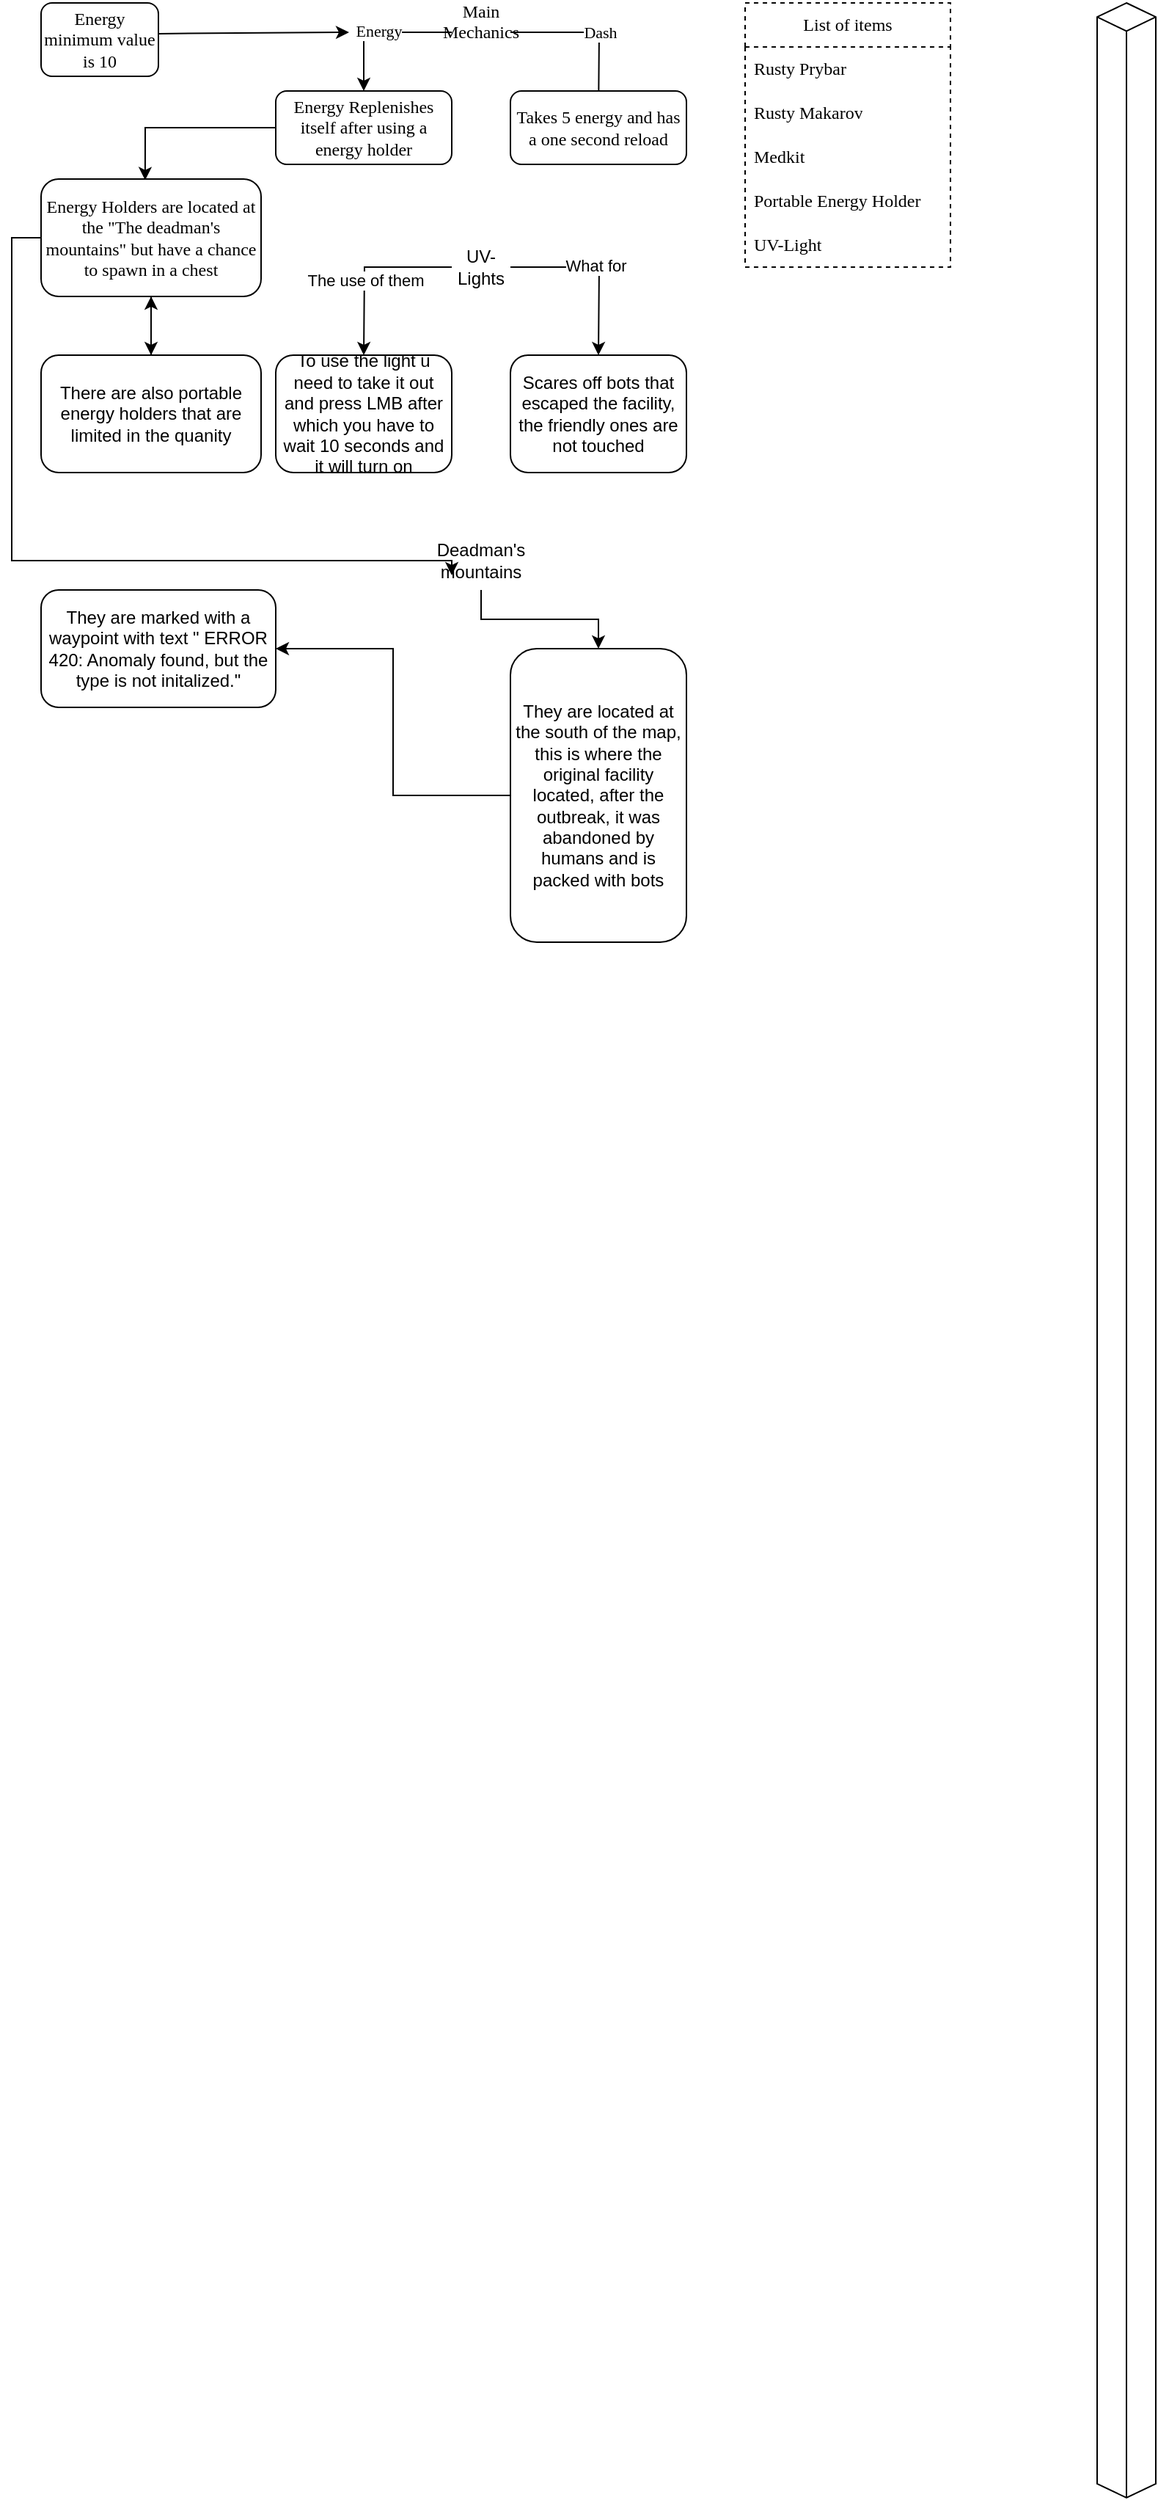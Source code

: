 <mxfile version="24.2.2" type="github">
  <diagram name="Strona-1" id="uI2bXab8AUj78JsQwhyn">
    <mxGraphModel dx="834" dy="428" grid="1" gridSize="10" guides="1" tooltips="1" connect="1" arrows="1" fold="1" page="1" pageScale="1" pageWidth="827" pageHeight="1169" math="0" shadow="0">
      <root>
        <mxCell id="0" />
        <mxCell id="1" parent="0" />
        <mxCell id="OVItRbxoTBf1ethGUC-Q-3" value="Dash" style="edgeStyle=orthogonalEdgeStyle;rounded=0;orthogonalLoop=1;jettySize=auto;html=1;exitX=1;exitY=0.5;exitDx=0;exitDy=0;fontFamily=Tahoma;horizontal=1;" parent="1" source="OVItRbxoTBf1ethGUC-Q-1" edge="1">
          <mxGeometry relative="1" as="geometry">
            <mxPoint x="420" y="200" as="targetPoint" />
            <mxPoint x="360" y="140" as="sourcePoint" />
          </mxGeometry>
        </mxCell>
        <mxCell id="OVItRbxoTBf1ethGUC-Q-4" value="Energy" style="edgeStyle=orthogonalEdgeStyle;rounded=0;orthogonalLoop=1;jettySize=auto;html=1;fontFamily=Tahoma;horizontal=1;" parent="1" source="OVItRbxoTBf1ethGUC-Q-1" target="OVItRbxoTBf1ethGUC-Q-5" edge="1">
          <mxGeometry x="-0.004" y="-1" relative="1" as="geometry">
            <mxPoint x="260" y="200" as="targetPoint" />
            <Array as="points">
              <mxPoint x="260" y="140" />
            </Array>
            <mxPoint as="offset" />
          </mxGeometry>
        </mxCell>
        <mxCell id="OVItRbxoTBf1ethGUC-Q-1" value="Main Mechanics&lt;div&gt;&lt;br&gt;&lt;/div&gt;" style="text;html=1;align=center;verticalAlign=middle;whiteSpace=wrap;rounded=0;fontFamily=Tahoma;horizontal=1;" parent="1" vertex="1">
          <mxGeometry x="320" y="120" width="40" height="40" as="geometry" />
        </mxCell>
        <mxCell id="OVItRbxoTBf1ethGUC-Q-5" value="Energy Replenishes itself after using a energy holder" style="rounded=1;whiteSpace=wrap;html=1;fontFamily=Tahoma;horizontal=1;" parent="1" vertex="1">
          <mxGeometry x="200" y="180" width="120" height="50" as="geometry" />
        </mxCell>
        <mxCell id="OVItRbxoTBf1ethGUC-Q-6" value="Takes 5 energy and has a one second reload" style="rounded=1;whiteSpace=wrap;html=1;fontFamily=Tahoma;horizontal=1;" parent="1" vertex="1">
          <mxGeometry x="360" y="180" width="120" height="50" as="geometry" />
        </mxCell>
        <mxCell id="jzNnugBUa8Sxr_mmBCBc-9" style="edgeStyle=orthogonalEdgeStyle;rounded=0;orthogonalLoop=1;jettySize=auto;html=1;exitX=0.5;exitY=1;exitDx=0;exitDy=0;entryX=0.5;entryY=0;entryDx=0;entryDy=0;" parent="1" source="OVItRbxoTBf1ethGUC-Q-8" target="jzNnugBUa8Sxr_mmBCBc-10" edge="1">
          <mxGeometry relative="1" as="geometry">
            <mxPoint x="120" y="360" as="targetPoint" />
            <mxPoint x="130" y="330" as="sourcePoint" />
          </mxGeometry>
        </mxCell>
        <mxCell id="MONSNDeDBv9v0uFeOozm-7" style="edgeStyle=orthogonalEdgeStyle;rounded=0;orthogonalLoop=1;jettySize=auto;html=1;entryX=0;entryY=0.75;entryDx=0;entryDy=0;" edge="1" parent="1" source="OVItRbxoTBf1ethGUC-Q-8" target="MONSNDeDBv9v0uFeOozm-9">
          <mxGeometry relative="1" as="geometry">
            <mxPoint x="320" y="540" as="targetPoint" />
            <Array as="points">
              <mxPoint x="20" y="280" />
              <mxPoint x="20" y="500" />
            </Array>
          </mxGeometry>
        </mxCell>
        <mxCell id="OVItRbxoTBf1ethGUC-Q-8" value="Energy Holders are located at the &quot;The deadman&#39;s mountains&quot; but have a chance to spawn in a ches&lt;span style=&quot;background-color: initial;&quot;&gt;t&lt;/span&gt;" style="rounded=1;whiteSpace=wrap;html=1;fontFamily=Tahoma;horizontal=1;" parent="1" vertex="1">
          <mxGeometry x="40" y="240" width="150" height="80" as="geometry" />
        </mxCell>
        <mxCell id="OVItRbxoTBf1ethGUC-Q-9" style="edgeStyle=orthogonalEdgeStyle;rounded=0;orthogonalLoop=1;jettySize=auto;html=1;exitX=0;exitY=0.5;exitDx=0;exitDy=0;entryX=0.473;entryY=0.01;entryDx=0;entryDy=0;entryPerimeter=0;" parent="1" source="OVItRbxoTBf1ethGUC-Q-5" target="OVItRbxoTBf1ethGUC-Q-8" edge="1">
          <mxGeometry relative="1" as="geometry" />
        </mxCell>
        <mxCell id="jzNnugBUa8Sxr_mmBCBc-2" style="edgeStyle=orthogonalEdgeStyle;rounded=0;orthogonalLoop=1;jettySize=auto;html=1;exitX=0.999;exitY=0.419;exitDx=0;exitDy=0;exitPerimeter=0;" parent="1" source="jzNnugBUa8Sxr_mmBCBc-1" edge="1">
          <mxGeometry relative="1" as="geometry">
            <mxPoint x="250" y="140" as="targetPoint" />
            <Array as="points">
              <mxPoint x="250" y="140" />
            </Array>
          </mxGeometry>
        </mxCell>
        <mxCell id="jzNnugBUa8Sxr_mmBCBc-1" value="Energy minimum value is 10" style="rounded=1;whiteSpace=wrap;html=1;fontFamily=Tahoma;horizontal=1;" parent="1" vertex="1">
          <mxGeometry x="40" y="120" width="80" height="50" as="geometry" />
        </mxCell>
        <mxCell id="jzNnugBUa8Sxr_mmBCBc-3" value="List of items" style="swimlane;fontStyle=0;childLayout=stackLayout;horizontal=1;startSize=30;horizontalStack=0;resizeParent=1;resizeParentMax=0;resizeLast=0;collapsible=1;marginBottom=0;whiteSpace=wrap;html=1;dashed=1;fontFamily=Tahoma;" parent="1" vertex="1">
          <mxGeometry x="520" y="120" width="140" height="180" as="geometry">
            <mxRectangle x="520" y="120" width="100" height="30" as="alternateBounds" />
          </mxGeometry>
        </mxCell>
        <mxCell id="jzNnugBUa8Sxr_mmBCBc-4" value="Rusty Prybar" style="text;strokeColor=none;fillColor=none;align=left;verticalAlign=middle;spacingLeft=4;spacingRight=4;overflow=hidden;points=[[0,0.5],[1,0.5]];portConstraint=eastwest;rotatable=0;whiteSpace=wrap;html=1;fontFamily=Tahoma;horizontal=1;" parent="jzNnugBUa8Sxr_mmBCBc-3" vertex="1">
          <mxGeometry y="30" width="140" height="30" as="geometry" />
        </mxCell>
        <mxCell id="jzNnugBUa8Sxr_mmBCBc-5" value="Rusty Makarov" style="text;strokeColor=none;fillColor=none;align=left;verticalAlign=middle;spacingLeft=4;spacingRight=4;overflow=hidden;points=[[0,0.5],[1,0.5]];portConstraint=eastwest;rotatable=0;whiteSpace=wrap;html=1;fontFamily=Tahoma;horizontal=1;" parent="jzNnugBUa8Sxr_mmBCBc-3" vertex="1">
          <mxGeometry y="60" width="140" height="30" as="geometry" />
        </mxCell>
        <mxCell id="jzNnugBUa8Sxr_mmBCBc-6" value="Medkit" style="text;strokeColor=none;fillColor=none;align=left;verticalAlign=middle;spacingLeft=4;spacingRight=4;overflow=hidden;points=[[0,0.5],[1,0.5]];portConstraint=eastwest;rotatable=0;whiteSpace=wrap;html=1;fontFamily=Tahoma;horizontal=1;" parent="jzNnugBUa8Sxr_mmBCBc-3" vertex="1">
          <mxGeometry y="90" width="140" height="30" as="geometry" />
        </mxCell>
        <mxCell id="jzNnugBUa8Sxr_mmBCBc-7" value="Portable Energy Holder" style="text;strokeColor=none;fillColor=none;align=left;verticalAlign=middle;spacingLeft=4;spacingRight=4;overflow=hidden;points=[[0,0.5],[1,0.5]];portConstraint=eastwest;rotatable=0;whiteSpace=wrap;html=1;fontFamily=Tahoma;horizontal=1;" parent="jzNnugBUa8Sxr_mmBCBc-3" vertex="1">
          <mxGeometry y="120" width="140" height="30" as="geometry" />
        </mxCell>
        <mxCell id="jzNnugBUa8Sxr_mmBCBc-8" value="UV-Light" style="text;strokeColor=none;fillColor=none;align=left;verticalAlign=middle;spacingLeft=4;spacingRight=4;overflow=hidden;points=[[0,0.5],[1,0.5]];portConstraint=eastwest;rotatable=0;whiteSpace=wrap;html=1;fontFamily=Tahoma;horizontal=1;" parent="jzNnugBUa8Sxr_mmBCBc-3" vertex="1">
          <mxGeometry y="150" width="140" height="30" as="geometry" />
        </mxCell>
        <mxCell id="jzNnugBUa8Sxr_mmBCBc-18" value="" style="edgeStyle=orthogonalEdgeStyle;rounded=0;orthogonalLoop=1;jettySize=auto;html=1;" parent="1" source="jzNnugBUa8Sxr_mmBCBc-10" target="OVItRbxoTBf1ethGUC-Q-8" edge="1">
          <mxGeometry relative="1" as="geometry" />
        </mxCell>
        <mxCell id="jzNnugBUa8Sxr_mmBCBc-10" value="There are also portable energy holders that are limited in the quanity" style="rounded=1;whiteSpace=wrap;html=1;" parent="1" vertex="1">
          <mxGeometry x="40" y="360" width="150" height="80" as="geometry" />
        </mxCell>
        <mxCell id="jzNnugBUa8Sxr_mmBCBc-15" style="edgeStyle=orthogonalEdgeStyle;rounded=0;orthogonalLoop=1;jettySize=auto;html=1;" parent="1" source="jzNnugBUa8Sxr_mmBCBc-14" edge="1">
          <mxGeometry relative="1" as="geometry">
            <mxPoint x="260" y="360" as="targetPoint" />
          </mxGeometry>
        </mxCell>
        <mxCell id="jzNnugBUa8Sxr_mmBCBc-16" value="The use of them" style="edgeLabel;html=1;align=center;verticalAlign=middle;resizable=0;points=[];" parent="jzNnugBUa8Sxr_mmBCBc-15" vertex="1" connectable="0">
          <mxGeometry x="0.141" relative="1" as="geometry">
            <mxPoint as="offset" />
          </mxGeometry>
        </mxCell>
        <mxCell id="MONSNDeDBv9v0uFeOozm-1" style="edgeStyle=orthogonalEdgeStyle;rounded=0;orthogonalLoop=1;jettySize=auto;html=1;" edge="1" parent="1" source="jzNnugBUa8Sxr_mmBCBc-14">
          <mxGeometry relative="1" as="geometry">
            <mxPoint x="420" y="360" as="targetPoint" />
          </mxGeometry>
        </mxCell>
        <mxCell id="MONSNDeDBv9v0uFeOozm-2" value="What for" style="edgeLabel;html=1;align=center;verticalAlign=middle;resizable=0;points=[];" vertex="1" connectable="0" parent="MONSNDeDBv9v0uFeOozm-1">
          <mxGeometry x="-0.042" y="1" relative="1" as="geometry">
            <mxPoint as="offset" />
          </mxGeometry>
        </mxCell>
        <mxCell id="jzNnugBUa8Sxr_mmBCBc-14" value="UV-Lights" style="text;html=1;align=center;verticalAlign=middle;whiteSpace=wrap;rounded=0;" parent="1" vertex="1">
          <mxGeometry x="320" y="280" width="40" height="40" as="geometry" />
        </mxCell>
        <mxCell id="jzNnugBUa8Sxr_mmBCBc-17" value="To use the light u need to take it out and press LMB after which you have to wait 10 seconds and it will turn on" style="rounded=1;whiteSpace=wrap;html=1;" parent="1" vertex="1">
          <mxGeometry x="200" y="360" width="120" height="80" as="geometry" />
        </mxCell>
        <mxCell id="MONSNDeDBv9v0uFeOozm-3" value="Scares off bots that escaped the facility, the friendly ones are not touched" style="rounded=1;whiteSpace=wrap;html=1;" vertex="1" parent="1">
          <mxGeometry x="360" y="360" width="120" height="80" as="geometry" />
        </mxCell>
        <mxCell id="MONSNDeDBv9v0uFeOozm-4" value="" style="html=1;whiteSpace=wrap;shape=isoCube2;backgroundOutline=1;isoAngle=15;" vertex="1" parent="1">
          <mxGeometry x="760" y="120" width="40" height="1700" as="geometry" />
        </mxCell>
        <mxCell id="MONSNDeDBv9v0uFeOozm-10" style="edgeStyle=orthogonalEdgeStyle;rounded=0;orthogonalLoop=1;jettySize=auto;html=1;entryX=0.5;entryY=0;entryDx=0;entryDy=0;exitX=0.5;exitY=1;exitDx=0;exitDy=0;" edge="1" parent="1" source="MONSNDeDBv9v0uFeOozm-9" target="MONSNDeDBv9v0uFeOozm-11">
          <mxGeometry relative="1" as="geometry">
            <mxPoint x="420" y="550" as="targetPoint" />
            <mxPoint x="360" y="500" as="sourcePoint" />
          </mxGeometry>
        </mxCell>
        <mxCell id="MONSNDeDBv9v0uFeOozm-9" value="Deadman&#39;s mountains" style="text;html=1;align=center;verticalAlign=middle;whiteSpace=wrap;rounded=0;" vertex="1" parent="1">
          <mxGeometry x="320" y="480" width="40" height="40" as="geometry" />
        </mxCell>
        <mxCell id="MONSNDeDBv9v0uFeOozm-16" style="edgeStyle=orthogonalEdgeStyle;rounded=0;orthogonalLoop=1;jettySize=auto;html=1;" edge="1" parent="1" source="MONSNDeDBv9v0uFeOozm-11" target="MONSNDeDBv9v0uFeOozm-14">
          <mxGeometry relative="1" as="geometry" />
        </mxCell>
        <mxCell id="MONSNDeDBv9v0uFeOozm-11" value="They are located at the south of the map, this is where the original facility located, after the outbreak, it was abandoned by humans and is packed with bots" style="rounded=1;whiteSpace=wrap;html=1;" vertex="1" parent="1">
          <mxGeometry x="360" y="560" width="120" height="200" as="geometry" />
        </mxCell>
        <mxCell id="MONSNDeDBv9v0uFeOozm-14" value="They are marked with a waypoint with text &quot; ERROR 420: Anomaly found, but the type is not initalized.&quot;" style="rounded=1;whiteSpace=wrap;html=1;" vertex="1" parent="1">
          <mxGeometry x="40" y="520" width="160" height="80" as="geometry" />
        </mxCell>
      </root>
    </mxGraphModel>
  </diagram>
</mxfile>

